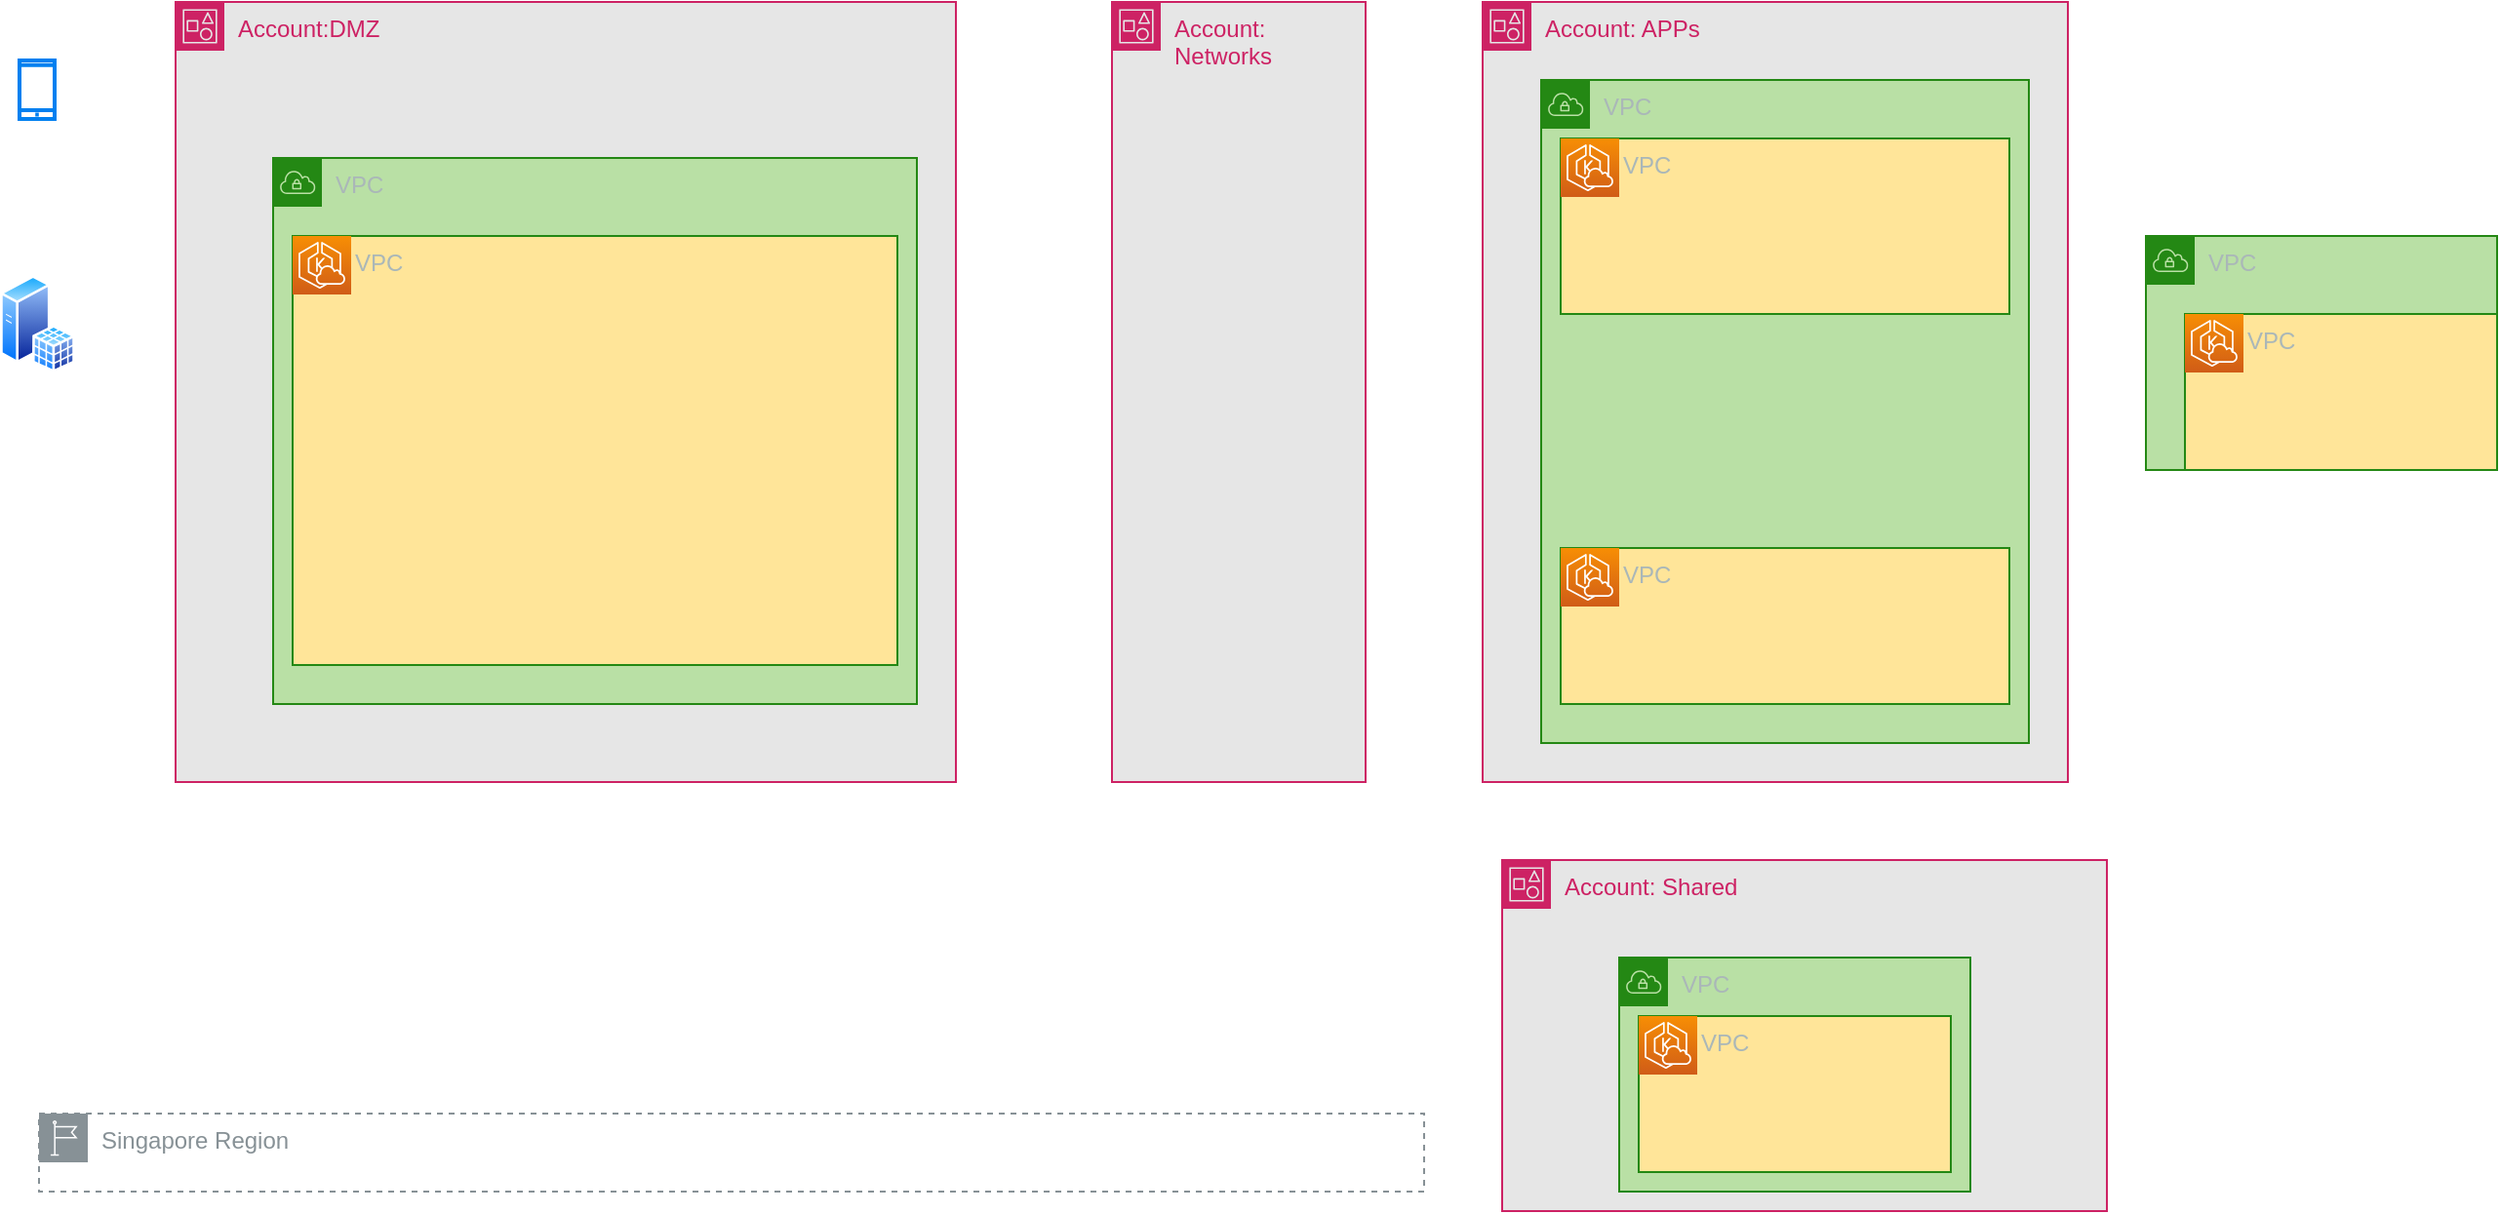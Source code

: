 <mxfile version="21.1.8" type="github">
  <diagram name="Page-1" id="hi8PZmGKxCe90Pan3clQ">
    <mxGraphModel dx="1744" dy="1061" grid="1" gridSize="10" guides="1" tooltips="1" connect="1" arrows="1" fold="1" page="1" pageScale="1" pageWidth="850" pageHeight="1100" math="0" shadow="0">
      <root>
        <mxCell id="0" />
        <mxCell id="1" parent="0" />
        <mxCell id="Jf3BXb1IrsbyCJ6bIAmM-22" value="VPC" style="points=[[0,0],[0.25,0],[0.5,0],[0.75,0],[1,0],[1,0.25],[1,0.5],[1,0.75],[1,1],[0.75,1],[0.5,1],[0.25,1],[0,1],[0,0.75],[0,0.5],[0,0.25]];outlineConnect=0;gradientColor=none;html=1;whiteSpace=wrap;fontSize=12;fontStyle=0;container=1;pointerEvents=0;collapsible=0;recursiveResize=0;shape=mxgraph.aws4.group;grIcon=mxgraph.aws4.group_vpc;strokeColor=#248814;fillColor=#B9E0A5;verticalAlign=top;align=left;spacingLeft=30;fontColor=#AAB7B8;dashed=0;" vertex="1" parent="1">
          <mxGeometry x="1150" y="310" width="180" height="120" as="geometry" />
        </mxCell>
        <mxCell id="Jf3BXb1IrsbyCJ6bIAmM-1" value="Account:DMZ" style="points=[[0,0],[0.25,0],[0.5,0],[0.75,0],[1,0],[1,0.25],[1,0.5],[1,0.75],[1,1],[0.75,1],[0.5,1],[0.25,1],[0,1],[0,0.75],[0,0.5],[0,0.25]];outlineConnect=0;gradientColor=none;html=1;whiteSpace=wrap;fontSize=12;fontStyle=0;container=1;pointerEvents=0;collapsible=0;recursiveResize=0;shape=mxgraph.aws4.group;grIcon=mxgraph.aws4.group_account;strokeColor=#CD2264;fillColor=#E6E6E6;verticalAlign=top;align=left;spacingLeft=30;fontColor=#CD2264;dashed=0;" vertex="1" parent="1">
          <mxGeometry x="140" y="190" width="400" height="400" as="geometry" />
        </mxCell>
        <mxCell id="Jf3BXb1IrsbyCJ6bIAmM-2" value="Account: Networks" style="points=[[0,0],[0.25,0],[0.5,0],[0.75,0],[1,0],[1,0.25],[1,0.5],[1,0.75],[1,1],[0.75,1],[0.5,1],[0.25,1],[0,1],[0,0.75],[0,0.5],[0,0.25]];outlineConnect=0;gradientColor=none;html=1;whiteSpace=wrap;fontSize=12;fontStyle=0;container=1;pointerEvents=0;collapsible=0;recursiveResize=0;shape=mxgraph.aws4.group;grIcon=mxgraph.aws4.group_account;strokeColor=#CD2264;fillColor=#E6E6E6;verticalAlign=top;align=left;spacingLeft=30;fontColor=#CD2264;dashed=0;" vertex="1" parent="1">
          <mxGeometry x="620" y="190" width="130" height="400" as="geometry" />
        </mxCell>
        <mxCell id="Jf3BXb1IrsbyCJ6bIAmM-3" value="Account: APPs" style="points=[[0,0],[0.25,0],[0.5,0],[0.75,0],[1,0],[1,0.25],[1,0.5],[1,0.75],[1,1],[0.75,1],[0.5,1],[0.25,1],[0,1],[0,0.75],[0,0.5],[0,0.25]];outlineConnect=0;gradientColor=none;html=1;whiteSpace=wrap;fontSize=12;fontStyle=0;container=1;pointerEvents=0;collapsible=0;recursiveResize=0;shape=mxgraph.aws4.group;grIcon=mxgraph.aws4.group_account;strokeColor=#CD2264;fillColor=#E6E6E6;verticalAlign=top;align=left;spacingLeft=30;fontColor=#CD2264;dashed=0;" vertex="1" parent="1">
          <mxGeometry x="810" y="190" width="300" height="400" as="geometry" />
        </mxCell>
        <mxCell id="Jf3BXb1IrsbyCJ6bIAmM-8" value="VPC" style="points=[[0,0],[0.25,0],[0.5,0],[0.75,0],[1,0],[1,0.25],[1,0.5],[1,0.75],[1,1],[0.75,1],[0.5,1],[0.25,1],[0,1],[0,0.75],[0,0.5],[0,0.25]];outlineConnect=0;gradientColor=none;html=1;whiteSpace=wrap;fontSize=12;fontStyle=0;container=1;pointerEvents=0;collapsible=0;recursiveResize=0;shape=mxgraph.aws4.group;grIcon=mxgraph.aws4.group_vpc;strokeColor=#248814;fillColor=#B9E0A5;verticalAlign=top;align=left;spacingLeft=30;fontColor=#AAB7B8;dashed=0;" vertex="1" parent="Jf3BXb1IrsbyCJ6bIAmM-3">
          <mxGeometry x="30" y="40" width="250" height="340" as="geometry" />
        </mxCell>
        <mxCell id="Jf3BXb1IrsbyCJ6bIAmM-7" value="VPC" style="points=[[0,0],[0.25,0],[0.5,0],[0.75,0],[1,0],[1,0.25],[1,0.5],[1,0.75],[1,1],[0.75,1],[0.5,1],[0.25,1],[0,1],[0,0.75],[0,0.5],[0,0.25]];outlineConnect=0;gradientColor=none;html=1;whiteSpace=wrap;fontSize=12;fontStyle=0;container=1;pointerEvents=0;collapsible=0;recursiveResize=0;shape=mxgraph.aws4.group;grIcon=mxgraph.aws4.group_vpc;strokeColor=#248814;fillColor=#FFE599;verticalAlign=top;align=left;spacingLeft=30;fontColor=#AAB7B8;dashed=0;" vertex="1" parent="Jf3BXb1IrsbyCJ6bIAmM-8">
          <mxGeometry x="10" y="30" width="230" height="90" as="geometry" />
        </mxCell>
        <mxCell id="Jf3BXb1IrsbyCJ6bIAmM-10" value="" style="sketch=0;points=[[0,0,0],[0.25,0,0],[0.5,0,0],[0.75,0,0],[1,0,0],[0,1,0],[0.25,1,0],[0.5,1,0],[0.75,1,0],[1,1,0],[0,0.25,0],[0,0.5,0],[0,0.75,0],[1,0.25,0],[1,0.5,0],[1,0.75,0]];outlineConnect=0;fontColor=#232F3E;gradientColor=#F78E04;gradientDirection=north;fillColor=#D05C17;strokeColor=#ffffff;dashed=0;verticalLabelPosition=bottom;verticalAlign=top;align=center;html=1;fontSize=12;fontStyle=0;aspect=fixed;shape=mxgraph.aws4.resourceIcon;resIcon=mxgraph.aws4.eks_cloud;" vertex="1" parent="Jf3BXb1IrsbyCJ6bIAmM-7">
          <mxGeometry width="30" height="30" as="geometry" />
        </mxCell>
        <mxCell id="Jf3BXb1IrsbyCJ6bIAmM-26" value="VPC" style="points=[[0,0],[0.25,0],[0.5,0],[0.75,0],[1,0],[1,0.25],[1,0.5],[1,0.75],[1,1],[0.75,1],[0.5,1],[0.25,1],[0,1],[0,0.75],[0,0.5],[0,0.25]];outlineConnect=0;gradientColor=none;html=1;whiteSpace=wrap;fontSize=12;fontStyle=0;container=1;pointerEvents=0;collapsible=0;recursiveResize=0;shape=mxgraph.aws4.group;grIcon=mxgraph.aws4.group_vpc;strokeColor=#248814;fillColor=#FFE599;verticalAlign=top;align=left;spacingLeft=30;fontColor=#AAB7B8;dashed=0;" vertex="1" parent="Jf3BXb1IrsbyCJ6bIAmM-8">
          <mxGeometry x="10" y="240" width="230" height="80" as="geometry" />
        </mxCell>
        <mxCell id="Jf3BXb1IrsbyCJ6bIAmM-27" value="" style="sketch=0;points=[[0,0,0],[0.25,0,0],[0.5,0,0],[0.75,0,0],[1,0,0],[0,1,0],[0.25,1,0],[0.5,1,0],[0.75,1,0],[1,1,0],[0,0.25,0],[0,0.5,0],[0,0.75,0],[1,0.25,0],[1,0.5,0],[1,0.75,0]];outlineConnect=0;fontColor=#232F3E;gradientColor=#F78E04;gradientDirection=north;fillColor=#D05C17;strokeColor=#ffffff;dashed=0;verticalLabelPosition=bottom;verticalAlign=top;align=center;html=1;fontSize=12;fontStyle=0;aspect=fixed;shape=mxgraph.aws4.resourceIcon;resIcon=mxgraph.aws4.eks_cloud;" vertex="1" parent="Jf3BXb1IrsbyCJ6bIAmM-26">
          <mxGeometry width="30" height="30" as="geometry" />
        </mxCell>
        <mxCell id="Jf3BXb1IrsbyCJ6bIAmM-4" value="" style="html=1;verticalLabelPosition=bottom;align=center;labelBackgroundColor=#ffffff;verticalAlign=top;strokeWidth=2;strokeColor=#0080F0;shadow=0;dashed=0;shape=mxgraph.ios7.icons.smartphone;" vertex="1" parent="1">
          <mxGeometry x="60" y="220" width="18" height="30" as="geometry" />
        </mxCell>
        <mxCell id="Jf3BXb1IrsbyCJ6bIAmM-5" value="" style="image;aspect=fixed;perimeter=ellipsePerimeter;html=1;align=center;shadow=0;dashed=0;spacingTop=3;image=img/lib/active_directory/sql_server.svg;" vertex="1" parent="1">
          <mxGeometry x="50" y="330" width="38.5" height="50" as="geometry" />
        </mxCell>
        <mxCell id="Jf3BXb1IrsbyCJ6bIAmM-6" value="Singapore Region" style="sketch=0;outlineConnect=0;gradientColor=none;html=1;whiteSpace=wrap;fontSize=12;fontStyle=0;shape=mxgraph.aws4.group;grIcon=mxgraph.aws4.group_region;strokeColor=#879196;fillColor=none;verticalAlign=top;align=left;spacingLeft=30;fontColor=#879196;dashed=1;" vertex="1" parent="1">
          <mxGeometry x="70" y="760" width="710" height="40" as="geometry" />
        </mxCell>
        <mxCell id="Jf3BXb1IrsbyCJ6bIAmM-11" value="Account: Shared" style="points=[[0,0],[0.25,0],[0.5,0],[0.75,0],[1,0],[1,0.25],[1,0.5],[1,0.75],[1,1],[0.75,1],[0.5,1],[0.25,1],[0,1],[0,0.75],[0,0.5],[0,0.25]];outlineConnect=0;gradientColor=none;html=1;whiteSpace=wrap;fontSize=12;fontStyle=0;container=1;pointerEvents=0;collapsible=0;recursiveResize=0;shape=mxgraph.aws4.group;grIcon=mxgraph.aws4.group_account;strokeColor=#CD2264;fillColor=#E6E6E6;verticalAlign=top;align=left;spacingLeft=30;fontColor=#CD2264;dashed=0;" vertex="1" parent="1">
          <mxGeometry x="820" y="630" width="310" height="180" as="geometry" />
        </mxCell>
        <mxCell id="Jf3BXb1IrsbyCJ6bIAmM-12" value="VPC" style="points=[[0,0],[0.25,0],[0.5,0],[0.75,0],[1,0],[1,0.25],[1,0.5],[1,0.75],[1,1],[0.75,1],[0.5,1],[0.25,1],[0,1],[0,0.75],[0,0.5],[0,0.25]];outlineConnect=0;gradientColor=none;html=1;whiteSpace=wrap;fontSize=12;fontStyle=0;container=1;pointerEvents=0;collapsible=0;recursiveResize=0;shape=mxgraph.aws4.group;grIcon=mxgraph.aws4.group_vpc;strokeColor=#248814;fillColor=#B9E0A5;verticalAlign=top;align=left;spacingLeft=30;fontColor=#AAB7B8;dashed=0;" vertex="1" parent="1">
          <mxGeometry x="190" y="270" width="330" height="280" as="geometry" />
        </mxCell>
        <mxCell id="Jf3BXb1IrsbyCJ6bIAmM-13" value="VPC" style="points=[[0,0],[0.25,0],[0.5,0],[0.75,0],[1,0],[1,0.25],[1,0.5],[1,0.75],[1,1],[0.75,1],[0.5,1],[0.25,1],[0,1],[0,0.75],[0,0.5],[0,0.25]];outlineConnect=0;gradientColor=none;html=1;whiteSpace=wrap;fontSize=12;fontStyle=0;container=1;pointerEvents=0;collapsible=0;recursiveResize=0;shape=mxgraph.aws4.group;grIcon=mxgraph.aws4.group_vpc;strokeColor=#248814;fillColor=#FFE599;verticalAlign=top;align=left;spacingLeft=30;fontColor=#AAB7B8;dashed=0;" vertex="1" parent="Jf3BXb1IrsbyCJ6bIAmM-12">
          <mxGeometry x="10" y="40" width="310" height="220" as="geometry" />
        </mxCell>
        <mxCell id="Jf3BXb1IrsbyCJ6bIAmM-14" value="" style="sketch=0;points=[[0,0,0],[0.25,0,0],[0.5,0,0],[0.75,0,0],[1,0,0],[0,1,0],[0.25,1,0],[0.5,1,0],[0.75,1,0],[1,1,0],[0,0.25,0],[0,0.5,0],[0,0.75,0],[1,0.25,0],[1,0.5,0],[1,0.75,0]];outlineConnect=0;fontColor=#232F3E;gradientColor=#F78E04;gradientDirection=north;fillColor=#D05C17;strokeColor=#ffffff;dashed=0;verticalLabelPosition=bottom;verticalAlign=top;align=center;html=1;fontSize=12;fontStyle=0;aspect=fixed;shape=mxgraph.aws4.resourceIcon;resIcon=mxgraph.aws4.eks_cloud;" vertex="1" parent="Jf3BXb1IrsbyCJ6bIAmM-13">
          <mxGeometry width="30" height="30" as="geometry" />
        </mxCell>
        <mxCell id="Jf3BXb1IrsbyCJ6bIAmM-16" value="VPC" style="points=[[0,0],[0.25,0],[0.5,0],[0.75,0],[1,0],[1,0.25],[1,0.5],[1,0.75],[1,1],[0.75,1],[0.5,1],[0.25,1],[0,1],[0,0.75],[0,0.5],[0,0.25]];outlineConnect=0;gradientColor=none;html=1;whiteSpace=wrap;fontSize=12;fontStyle=0;container=1;pointerEvents=0;collapsible=0;recursiveResize=0;shape=mxgraph.aws4.group;grIcon=mxgraph.aws4.group_vpc;strokeColor=#248814;fillColor=#B9E0A5;verticalAlign=top;align=left;spacingLeft=30;fontColor=#AAB7B8;dashed=0;" vertex="1" parent="1">
          <mxGeometry x="880" y="680" width="180" height="120" as="geometry" />
        </mxCell>
        <mxCell id="Jf3BXb1IrsbyCJ6bIAmM-17" value="VPC" style="points=[[0,0],[0.25,0],[0.5,0],[0.75,0],[1,0],[1,0.25],[1,0.5],[1,0.75],[1,1],[0.75,1],[0.5,1],[0.25,1],[0,1],[0,0.75],[0,0.5],[0,0.25]];outlineConnect=0;gradientColor=none;html=1;whiteSpace=wrap;fontSize=12;fontStyle=0;container=1;pointerEvents=0;collapsible=0;recursiveResize=0;shape=mxgraph.aws4.group;grIcon=mxgraph.aws4.group_vpc;strokeColor=#248814;fillColor=#FFE599;verticalAlign=top;align=left;spacingLeft=30;fontColor=#AAB7B8;dashed=0;" vertex="1" parent="Jf3BXb1IrsbyCJ6bIAmM-16">
          <mxGeometry x="10" y="30" width="160" height="80" as="geometry" />
        </mxCell>
        <mxCell id="Jf3BXb1IrsbyCJ6bIAmM-18" value="" style="sketch=0;points=[[0,0,0],[0.25,0,0],[0.5,0,0],[0.75,0,0],[1,0,0],[0,1,0],[0.25,1,0],[0.5,1,0],[0.75,1,0],[1,1,0],[0,0.25,0],[0,0.5,0],[0,0.75,0],[1,0.25,0],[1,0.5,0],[1,0.75,0]];outlineConnect=0;fontColor=#232F3E;gradientColor=#F78E04;gradientDirection=north;fillColor=#D05C17;strokeColor=#ffffff;dashed=0;verticalLabelPosition=bottom;verticalAlign=top;align=center;html=1;fontSize=12;fontStyle=0;aspect=fixed;shape=mxgraph.aws4.resourceIcon;resIcon=mxgraph.aws4.eks_cloud;" vertex="1" parent="Jf3BXb1IrsbyCJ6bIAmM-17">
          <mxGeometry width="30" height="30" as="geometry" />
        </mxCell>
        <mxCell id="Jf3BXb1IrsbyCJ6bIAmM-28" value="VPC" style="points=[[0,0],[0.25,0],[0.5,0],[0.75,0],[1,0],[1,0.25],[1,0.5],[1,0.75],[1,1],[0.75,1],[0.5,1],[0.25,1],[0,1],[0,0.75],[0,0.5],[0,0.25]];outlineConnect=0;gradientColor=none;html=1;whiteSpace=wrap;fontSize=12;fontStyle=0;container=1;pointerEvents=0;collapsible=0;recursiveResize=0;shape=mxgraph.aws4.group;grIcon=mxgraph.aws4.group_vpc;strokeColor=#248814;fillColor=#FFE599;verticalAlign=top;align=left;spacingLeft=30;fontColor=#AAB7B8;dashed=0;" vertex="1" parent="1">
          <mxGeometry x="1170" y="350" width="160" height="80" as="geometry" />
        </mxCell>
        <mxCell id="Jf3BXb1IrsbyCJ6bIAmM-29" value="" style="sketch=0;points=[[0,0,0],[0.25,0,0],[0.5,0,0],[0.75,0,0],[1,0,0],[0,1,0],[0.25,1,0],[0.5,1,0],[0.75,1,0],[1,1,0],[0,0.25,0],[0,0.5,0],[0,0.75,0],[1,0.25,0],[1,0.5,0],[1,0.75,0]];outlineConnect=0;fontColor=#232F3E;gradientColor=#F78E04;gradientDirection=north;fillColor=#D05C17;strokeColor=#ffffff;dashed=0;verticalLabelPosition=bottom;verticalAlign=top;align=center;html=1;fontSize=12;fontStyle=0;aspect=fixed;shape=mxgraph.aws4.resourceIcon;resIcon=mxgraph.aws4.eks_cloud;" vertex="1" parent="Jf3BXb1IrsbyCJ6bIAmM-28">
          <mxGeometry width="30" height="30" as="geometry" />
        </mxCell>
      </root>
    </mxGraphModel>
  </diagram>
</mxfile>
